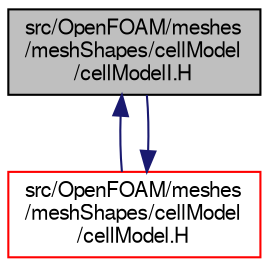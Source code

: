 digraph "src/OpenFOAM/meshes/meshShapes/cellModel/cellModelI.H"
{
  bgcolor="transparent";
  edge [fontname="FreeSans",fontsize="10",labelfontname="FreeSans",labelfontsize="10"];
  node [fontname="FreeSans",fontsize="10",shape=record];
  Node146 [label="src/OpenFOAM/meshes\l/meshShapes/cellModel\l/cellModelI.H",height=0.2,width=0.4,color="black", fillcolor="grey75", style="filled", fontcolor="black"];
  Node146 -> Node147 [dir="back",color="midnightblue",fontsize="10",style="solid",fontname="FreeSans"];
  Node147 [label="src/OpenFOAM/meshes\l/meshShapes/cellModel\l/cellModel.H",height=0.2,width=0.4,color="red",URL="$a11255.html"];
  Node147 -> Node146 [dir="back",color="midnightblue",fontsize="10",style="solid",fontname="FreeSans"];
}

